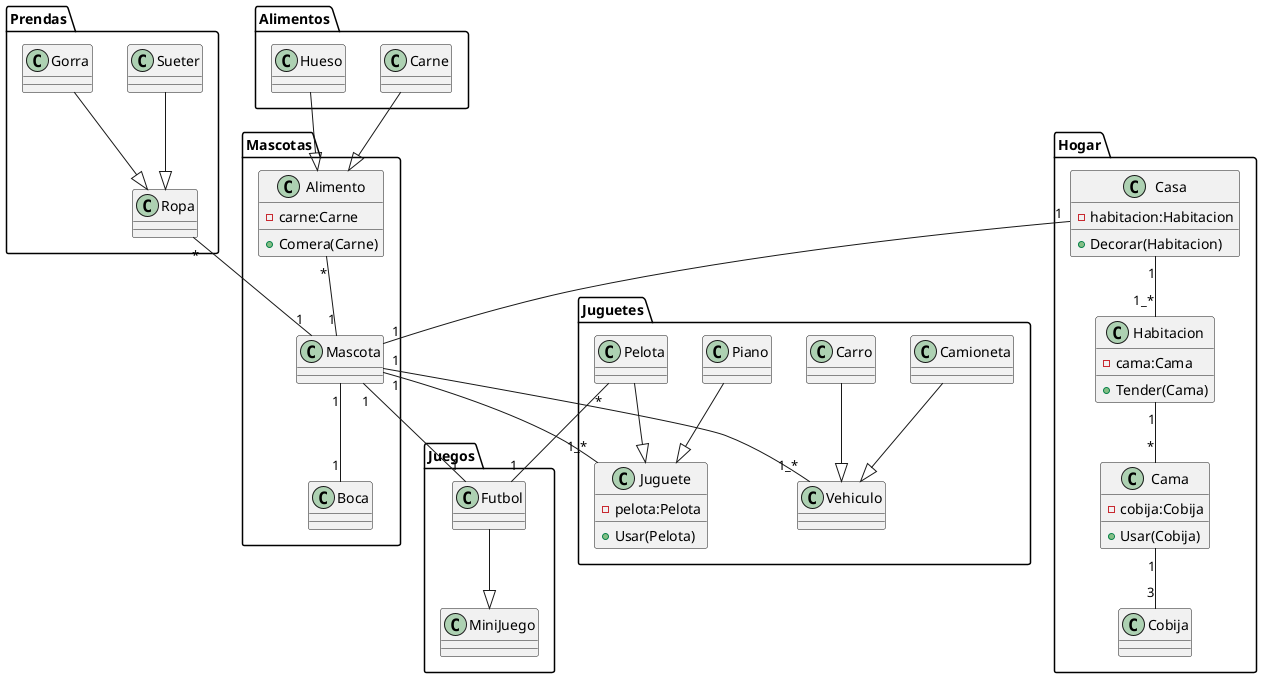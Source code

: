 @startuml mascota
package Mascotas{
class Mascota
class Alimento{
    -carne:Carne
    +Comera(Carne)
}
class Boca
}

package Alimentos{
    class Carne
    class Hueso
}
package Prendas{
class Ropa
class Sueter
class Gorra
}
package Juegos{
class MiniJuego
class Futbol
}

package Hogar{
class Casa{
    -habitacion:Habitacion
    +Decorar(Habitacion)

}
class Habitacion{
    -cama:Cama
    +Tender(Cama)

}
class Cama{
    -cobija:Cobija
    +Usar(Cobija)
}
class Cobija
}

package Juguetes{
class Juguete{
    -pelota:Pelota
    +Usar(Pelota)
}
class Pelota  
class Vehiculo
class Carro
class Piano
class Camioneta
}





Alimento "*" -- "1" Mascota
Mascota "1" -- "1_*"Juguete
Carne --|> Alimento
Pelota --|> Juguete
Casa "1" -- "1" Mascota
Casa "1"-- "1_*"Habitacion
Habitacion "1"-- "*"Cama
Cama "1" -- "3" Cobija
Vehiculo "1_*" -- "1" Mascota
Carro --|> Vehiculo
Ropa "*" --  "1"Mascota
Sueter --|> Ropa
Gorra --|> Ropa
Mascota "1" -- "1" Boca
Hueso --|> Alimento
Mascota "1" -- "1" Futbol
Futbol --|> MiniJuego
Futbol "1" -- "*" Pelota
Piano --|> Juguete
Camioneta --|> Vehiculo

@enduml